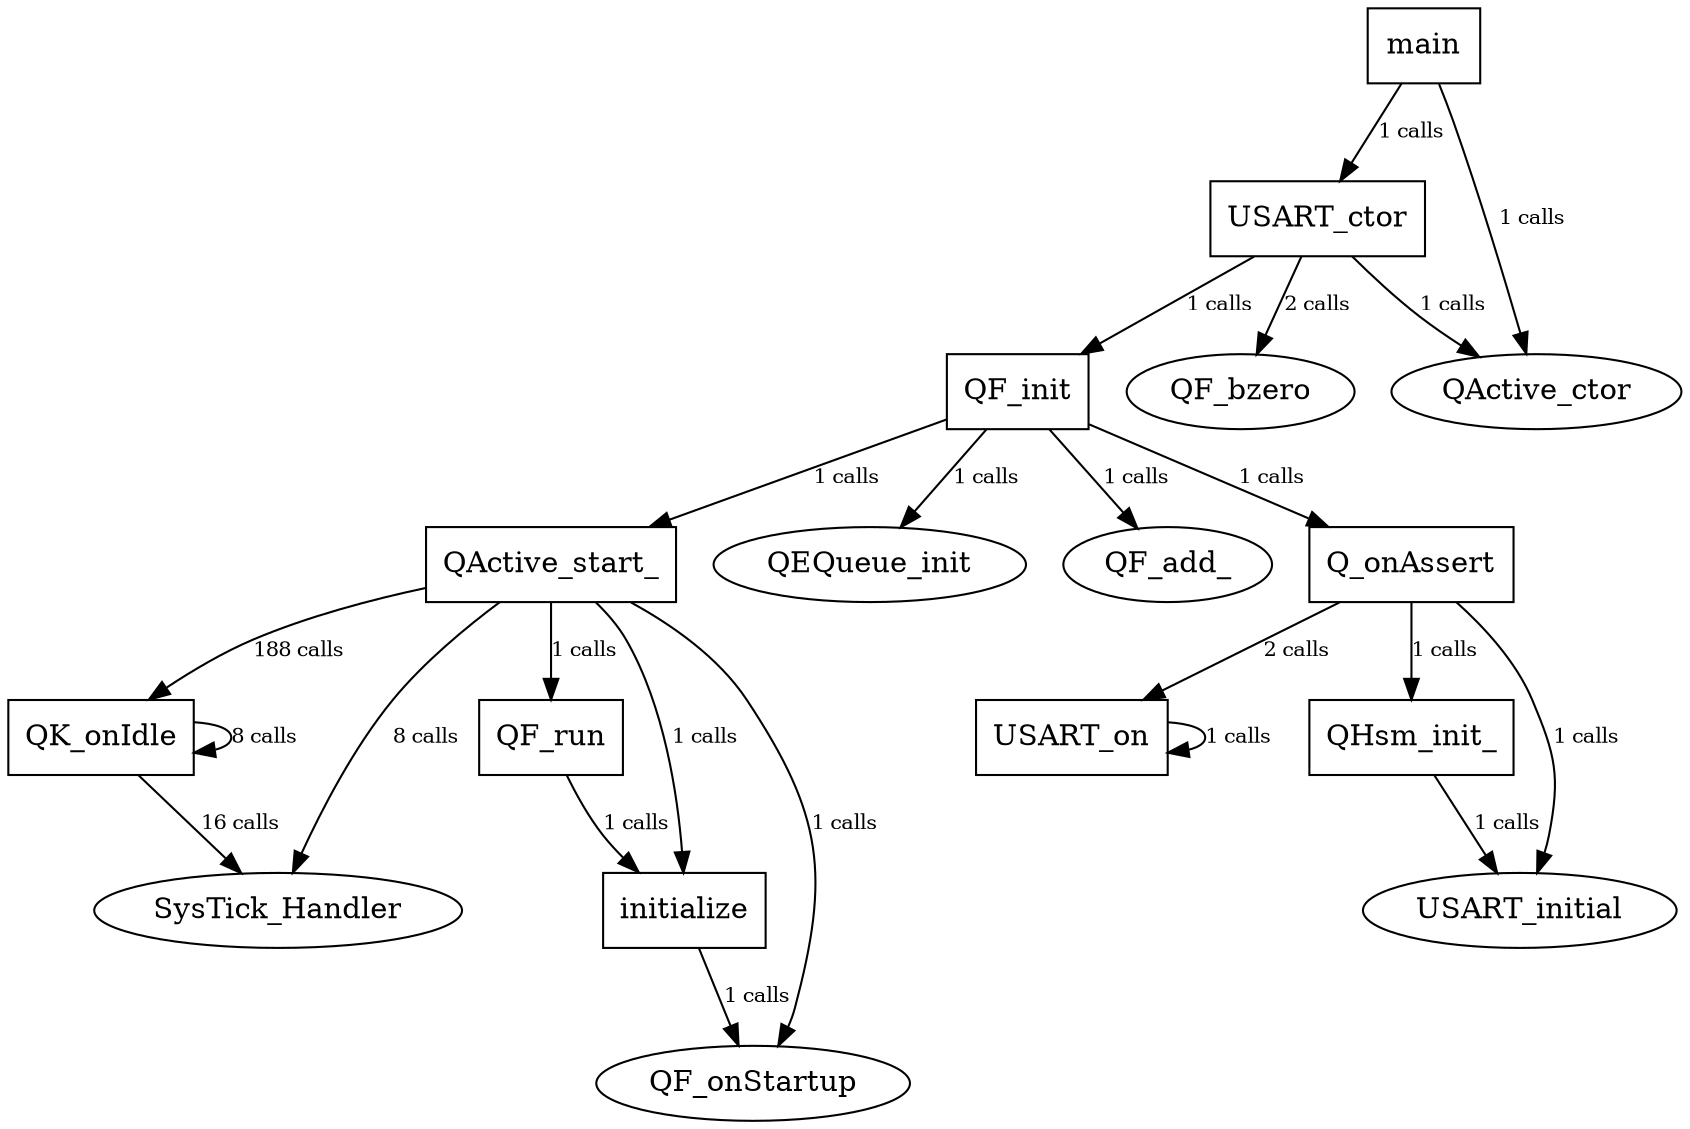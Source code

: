 digraph main {

  main [shape=rectangle]
  USART_ctor [shape=rectangle]
  QActive_ctor [shape=ellipse]
  QF_init [shape=rectangle]
  QF_bzero [shape=ellipse]
  QActive_start_ [shape=rectangle]
  QEQueue_init [shape=ellipse]
  QF_add_ [shape=ellipse]
  Q_onAssert [shape=rectangle]
  QHsm_init_ [shape=rectangle]
  USART_initial [shape=ellipse]
  USART_on [shape=rectangle]
  QF_run [shape=rectangle]
  initialize [shape=rectangle]
  QF_onStartup [shape=ellipse]
  QK_onIdle [shape=rectangle]
  SysTick_Handler [shape=ellipse]
  main -> USART_ctor [label="1 calls" fontsize="10"]
  main -> QActive_ctor [label="1 calls" fontsize="10"]
  USART_ctor -> QActive_ctor [label="1 calls" fontsize="10"]
  USART_ctor -> QF_init [label="1 calls" fontsize="10"]
  USART_ctor -> QF_bzero [label="2 calls" fontsize="10"]
  QF_init -> QActive_start_ [label="1 calls" fontsize="10"]
  QF_init -> QEQueue_init [label="1 calls" fontsize="10"]
  QF_init -> QF_add_ [label="1 calls" fontsize="10"]
  QF_init -> Q_onAssert [label="1 calls" fontsize="10"]
  QActive_start_ -> QF_run [label="1 calls" fontsize="10"]
  QActive_start_ -> initialize [label="1 calls" fontsize="10"]
  QActive_start_ -> QF_onStartup [label="1 calls" fontsize="10"]
  QActive_start_ -> QK_onIdle [label="188 calls" fontsize="10"]
  QActive_start_ -> SysTick_Handler [label="8 calls" fontsize="10"]
  Q_onAssert -> QHsm_init_ [label="1 calls" fontsize="10"]
  Q_onAssert -> USART_initial [label="1 calls" fontsize="10"]
  Q_onAssert -> USART_on [label="2 calls" fontsize="10"]
  QHsm_init_ -> USART_initial [label="1 calls" fontsize="10"]
  USART_on -> USART_on [label="1 calls" fontsize="10"]
  QF_run -> initialize [label="1 calls" fontsize="10"]
  initialize -> QF_onStartup [label="1 calls" fontsize="10"]
  QK_onIdle -> QK_onIdle [label="8 calls" fontsize="10"]
  QK_onIdle -> SysTick_Handler [label="16 calls" fontsize="10"]

}
